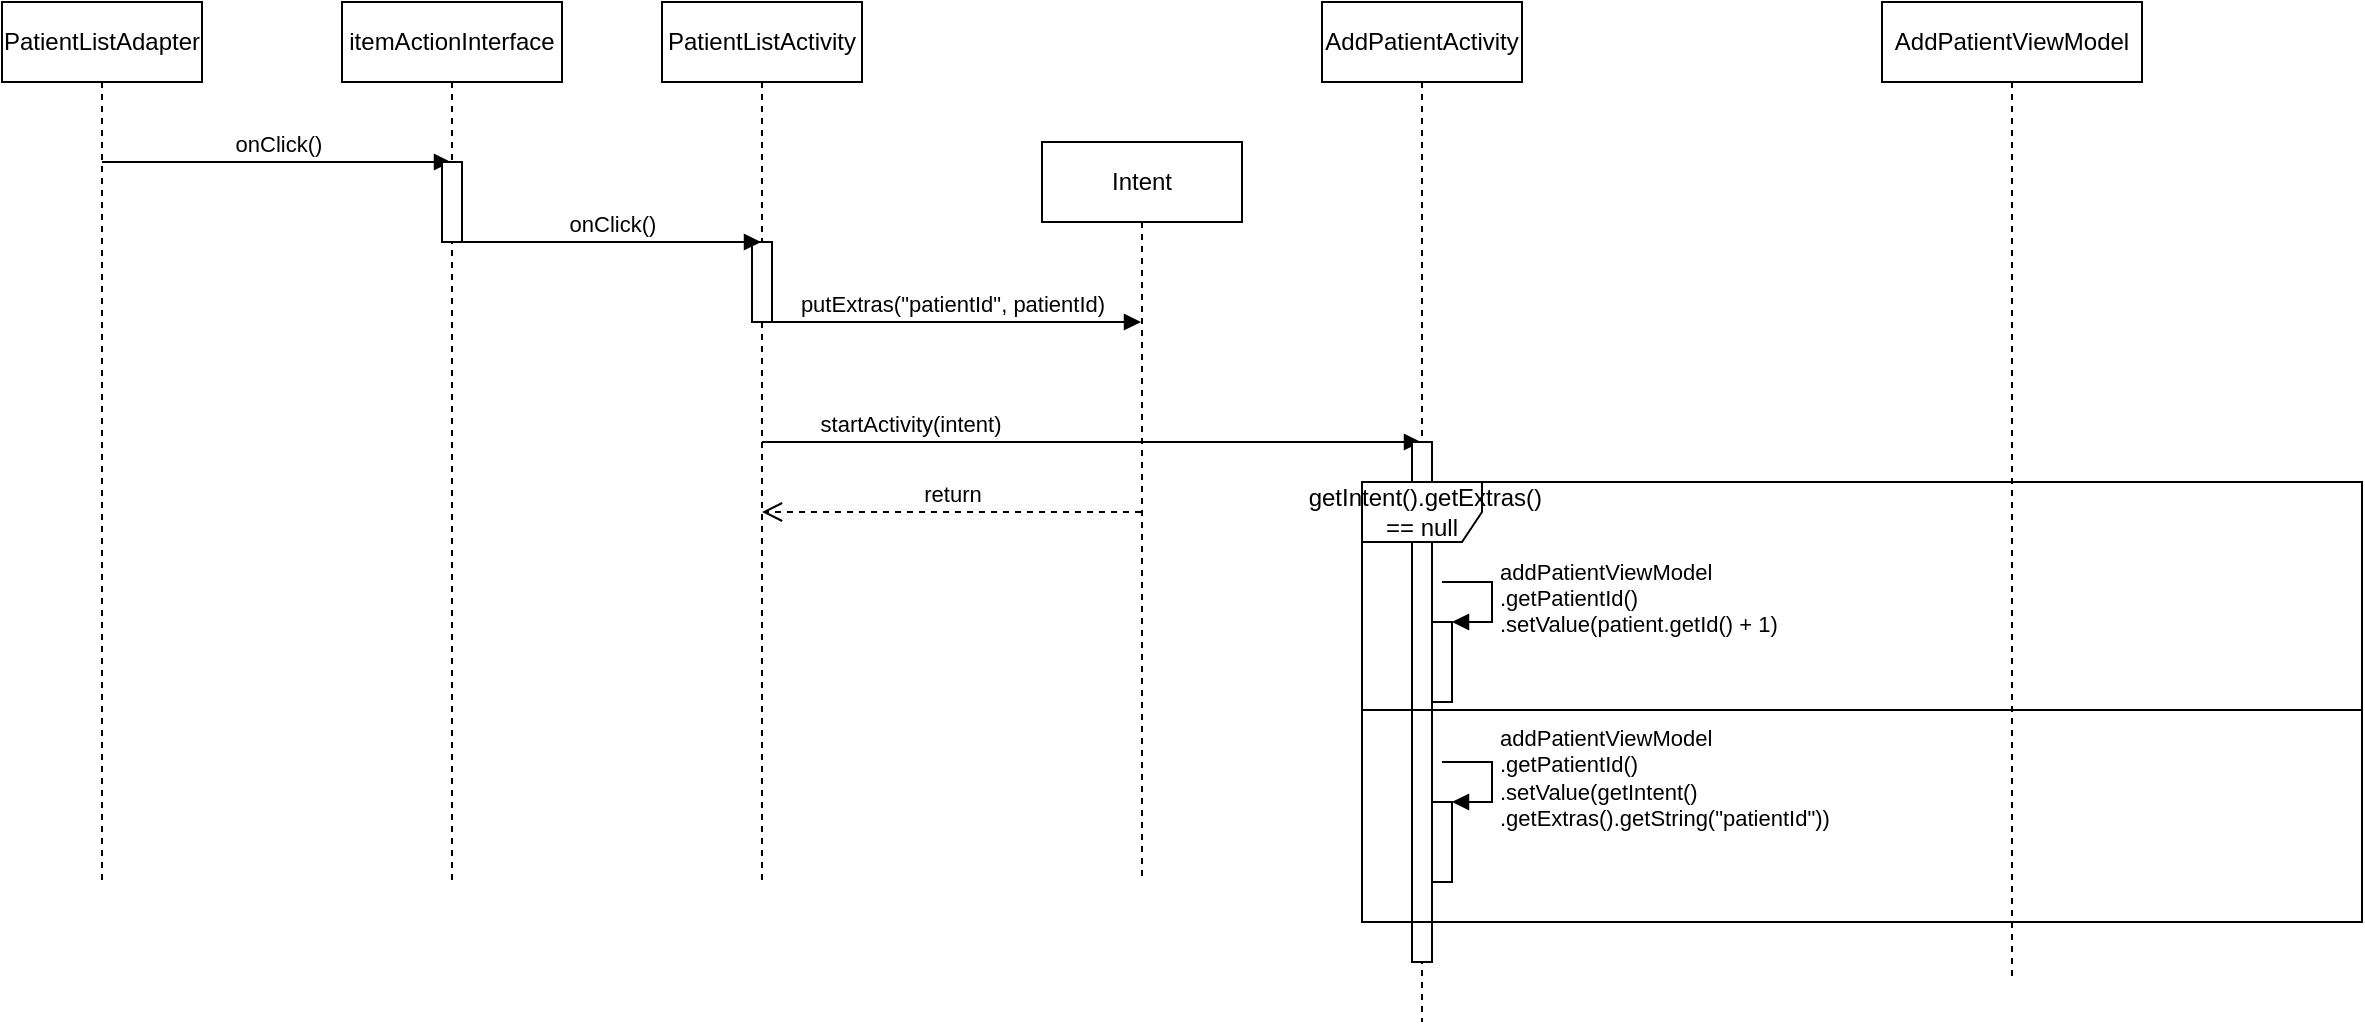 <mxfile version="12.4.7" type="github">
  <diagram id="doKRkmgu3jrIl8iBUuYz" name="Page-1">
    <mxGraphModel dx="1108" dy="460" grid="1" gridSize="10" guides="1" tooltips="1" connect="1" arrows="1" fold="1" page="1" pageScale="1" pageWidth="850" pageHeight="1100" math="0" shadow="0">
      <root>
        <mxCell id="0"/>
        <mxCell id="1" parent="0"/>
        <mxCell id="HD-_ceg7MjAmfBPygAD--1" value="PatientListActivity" style="shape=umlLifeline;perimeter=lifelinePerimeter;whiteSpace=wrap;html=1;container=1;collapsible=0;recursiveResize=0;outlineConnect=0;" vertex="1" parent="1">
          <mxGeometry x="390" y="20" width="100" height="440" as="geometry"/>
        </mxCell>
        <mxCell id="HD-_ceg7MjAmfBPygAD--13" value="" style="html=1;points=[];perimeter=orthogonalPerimeter;" vertex="1" parent="HD-_ceg7MjAmfBPygAD--1">
          <mxGeometry x="45" y="120" width="10" height="40" as="geometry"/>
        </mxCell>
        <mxCell id="HD-_ceg7MjAmfBPygAD--17" value="putExtras(&quot;patientId&quot;, patientId)" style="html=1;verticalAlign=bottom;endArrow=block;" edge="1" parent="HD-_ceg7MjAmfBPygAD--1" target="HD-_ceg7MjAmfBPygAD--16">
          <mxGeometry width="80" relative="1" as="geometry">
            <mxPoint x="50" y="160" as="sourcePoint"/>
            <mxPoint x="130" y="160" as="targetPoint"/>
          </mxGeometry>
        </mxCell>
        <mxCell id="HD-_ceg7MjAmfBPygAD--19" value="startActivity(intent)" style="html=1;verticalAlign=bottom;endArrow=block;" edge="1" parent="HD-_ceg7MjAmfBPygAD--1" target="HD-_ceg7MjAmfBPygAD--4">
          <mxGeometry x="-0.554" width="80" relative="1" as="geometry">
            <mxPoint x="50" y="220" as="sourcePoint"/>
            <mxPoint x="130" y="220" as="targetPoint"/>
            <mxPoint as="offset"/>
          </mxGeometry>
        </mxCell>
        <mxCell id="HD-_ceg7MjAmfBPygAD--2" value="PatientListAdapter" style="shape=umlLifeline;perimeter=lifelinePerimeter;whiteSpace=wrap;html=1;container=1;collapsible=0;recursiveResize=0;outlineConnect=0;" vertex="1" parent="1">
          <mxGeometry x="60" y="20" width="100" height="440" as="geometry"/>
        </mxCell>
        <mxCell id="HD-_ceg7MjAmfBPygAD--12" value="onClick()" style="html=1;verticalAlign=bottom;endArrow=block;" edge="1" parent="HD-_ceg7MjAmfBPygAD--2" target="HD-_ceg7MjAmfBPygAD--3">
          <mxGeometry width="80" relative="1" as="geometry">
            <mxPoint x="50" y="80" as="sourcePoint"/>
            <mxPoint x="130" y="80" as="targetPoint"/>
          </mxGeometry>
        </mxCell>
        <mxCell id="HD-_ceg7MjAmfBPygAD--3" value="itemActionInterface" style="shape=umlLifeline;perimeter=lifelinePerimeter;whiteSpace=wrap;html=1;container=1;collapsible=0;recursiveResize=0;outlineConnect=0;" vertex="1" parent="1">
          <mxGeometry x="230" y="20" width="110" height="440" as="geometry"/>
        </mxCell>
        <mxCell id="HD-_ceg7MjAmfBPygAD--9" value="" style="html=1;points=[];perimeter=orthogonalPerimeter;" vertex="1" parent="HD-_ceg7MjAmfBPygAD--3">
          <mxGeometry x="50" y="80" width="10" height="40" as="geometry"/>
        </mxCell>
        <mxCell id="HD-_ceg7MjAmfBPygAD--11" value="onClick()" style="html=1;verticalAlign=bottom;endArrow=block;" edge="1" parent="HD-_ceg7MjAmfBPygAD--3" target="HD-_ceg7MjAmfBPygAD--1">
          <mxGeometry width="80" relative="1" as="geometry">
            <mxPoint x="60" y="120" as="sourcePoint"/>
            <mxPoint x="140" y="120" as="targetPoint"/>
          </mxGeometry>
        </mxCell>
        <mxCell id="HD-_ceg7MjAmfBPygAD--4" value="AddPatientActivity" style="shape=umlLifeline;perimeter=lifelinePerimeter;whiteSpace=wrap;html=1;container=1;collapsible=0;recursiveResize=0;outlineConnect=0;" vertex="1" parent="1">
          <mxGeometry x="720" y="20" width="100" height="510" as="geometry"/>
        </mxCell>
        <mxCell id="HD-_ceg7MjAmfBPygAD--20" value="" style="html=1;points=[];perimeter=orthogonalPerimeter;" vertex="1" parent="HD-_ceg7MjAmfBPygAD--4">
          <mxGeometry x="45" y="220" width="10" height="260" as="geometry"/>
        </mxCell>
        <mxCell id="HD-_ceg7MjAmfBPygAD--16" value="Intent" style="shape=umlLifeline;perimeter=lifelinePerimeter;whiteSpace=wrap;html=1;container=1;collapsible=0;recursiveResize=0;outlineConnect=0;" vertex="1" parent="1">
          <mxGeometry x="580" y="90" width="100" height="370" as="geometry"/>
        </mxCell>
        <mxCell id="HD-_ceg7MjAmfBPygAD--18" value="return" style="html=1;verticalAlign=bottom;endArrow=open;dashed=1;endSize=8;" edge="1" parent="1" source="HD-_ceg7MjAmfBPygAD--16" target="HD-_ceg7MjAmfBPygAD--1">
          <mxGeometry relative="1" as="geometry">
            <mxPoint x="520" y="230" as="sourcePoint"/>
            <mxPoint x="440" y="230" as="targetPoint"/>
          </mxGeometry>
        </mxCell>
        <mxCell id="HD-_ceg7MjAmfBPygAD--5" value="AddPatientViewModel&lt;br&gt;" style="shape=umlLifeline;perimeter=lifelinePerimeter;whiteSpace=wrap;html=1;container=1;collapsible=0;recursiveResize=0;outlineConnect=0;" vertex="1" parent="1">
          <mxGeometry x="1000" y="20" width="130" height="490" as="geometry"/>
        </mxCell>
        <mxCell id="HD-_ceg7MjAmfBPygAD--22" value="&amp;nbsp;getIntent().getExtras() == null" style="shape=umlFrame;whiteSpace=wrap;html=1;" vertex="1" parent="1">
          <mxGeometry x="740" y="260" width="500" height="220" as="geometry"/>
        </mxCell>
        <mxCell id="HD-_ceg7MjAmfBPygAD--23" value="" style="line;strokeWidth=1;fillColor=none;align=left;verticalAlign=middle;spacingTop=-1;spacingLeft=3;spacingRight=3;rotatable=0;labelPosition=right;points=[];portConstraint=eastwest;" vertex="1" parent="1">
          <mxGeometry x="740" y="370" width="500" height="8" as="geometry"/>
        </mxCell>
        <mxCell id="HD-_ceg7MjAmfBPygAD--26" value="" style="html=1;points=[];perimeter=orthogonalPerimeter;" vertex="1" parent="1">
          <mxGeometry x="775" y="330" width="10" height="40" as="geometry"/>
        </mxCell>
        <mxCell id="HD-_ceg7MjAmfBPygAD--27" value="addPatientViewModel&lt;br&gt;.getPatientId()&lt;br&gt;.setValue(patient.getId() + 1)" style="edgeStyle=orthogonalEdgeStyle;html=1;align=left;spacingLeft=2;endArrow=block;rounded=0;entryX=1;entryY=0;" edge="1" target="HD-_ceg7MjAmfBPygAD--26" parent="1">
          <mxGeometry relative="1" as="geometry">
            <mxPoint x="780" y="310" as="sourcePoint"/>
            <Array as="points">
              <mxPoint x="805" y="310"/>
            </Array>
          </mxGeometry>
        </mxCell>
        <mxCell id="HD-_ceg7MjAmfBPygAD--29" value="" style="html=1;points=[];perimeter=orthogonalPerimeter;" vertex="1" parent="1">
          <mxGeometry x="775" y="420" width="10" height="40" as="geometry"/>
        </mxCell>
        <mxCell id="HD-_ceg7MjAmfBPygAD--30" value="addPatientViewModel&lt;br&gt;.getPatientId()&lt;br&gt;.setValue(getIntent()&lt;br&gt;.getExtras().getString(&quot;patientId&quot;))" style="edgeStyle=orthogonalEdgeStyle;html=1;align=left;spacingLeft=2;endArrow=block;rounded=0;entryX=1;entryY=0;" edge="1" target="HD-_ceg7MjAmfBPygAD--29" parent="1">
          <mxGeometry relative="1" as="geometry">
            <mxPoint x="780" y="400" as="sourcePoint"/>
            <Array as="points">
              <mxPoint x="805" y="400"/>
            </Array>
          </mxGeometry>
        </mxCell>
      </root>
    </mxGraphModel>
  </diagram>
</mxfile>
